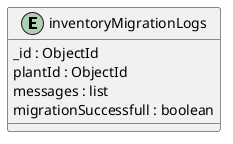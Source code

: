 @startuml inventoryMigrationLogs_Diagram

entity "inventoryMigrationLogs" as inventoryMigrationLogs {
  _id : ObjectId
  plantId : ObjectId
  messages : list
  migrationSuccessfull : boolean
}

@enduml